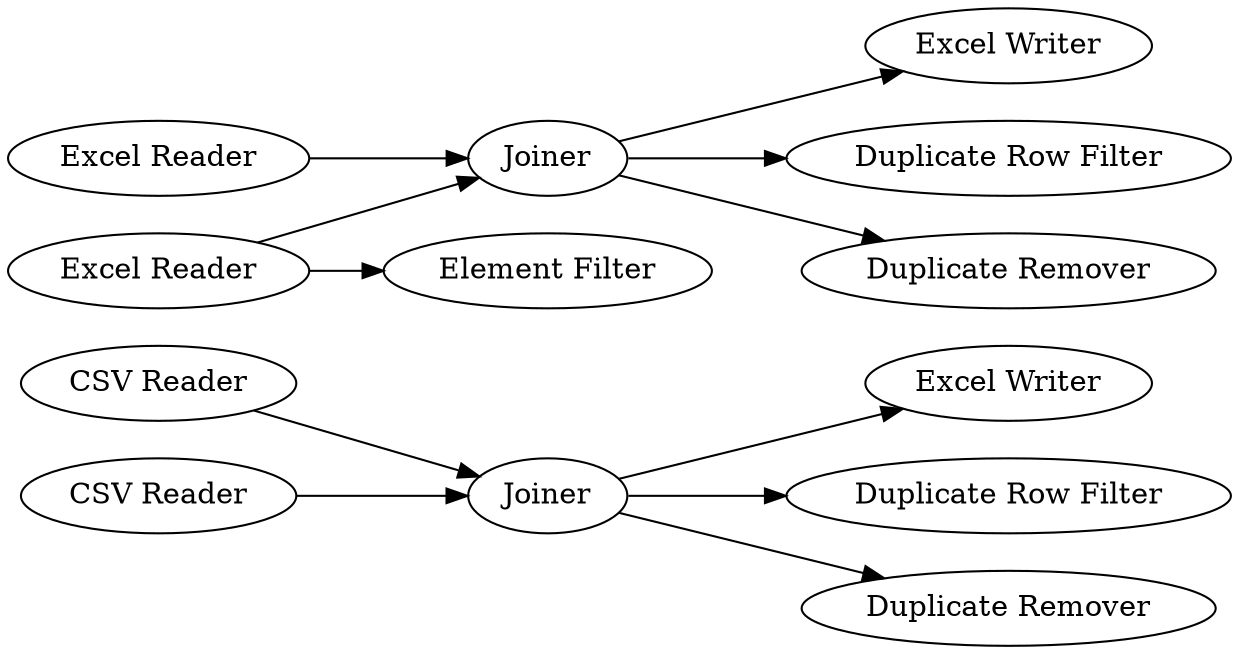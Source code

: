 digraph {
	1 [label=Joiner]
	2 [label="CSV Reader"]
	3 [label="CSV Reader"]
	4 [label="Excel Writer"]
	5 [label="Duplicate Row Filter"]
	6 [label="Duplicate Remover"]
	7 [label=Joiner]
	10 [label="Excel Writer"]
	11 [label="Duplicate Row Filter"]
	12 [label="Duplicate Remover"]
	13 [label="Excel Reader"]
	14 [label="Excel Reader"]
	15 [label="Element Filter"]
	1 -> 5
	1 -> 4
	1 -> 6
	2 -> 1
	3 -> 1
	7 -> 12
	7 -> 11
	7 -> 10
	13 -> 15
	13 -> 7
	14 -> 7
	rankdir=LR
}
